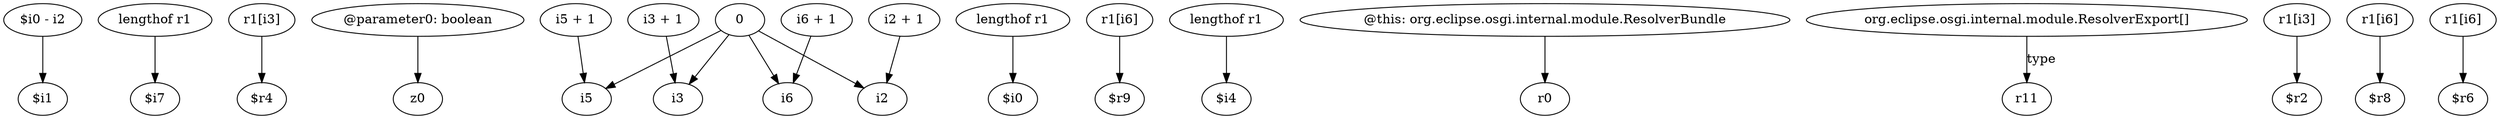 digraph g {
0[label="$i0 - i2"]
1[label="$i1"]
0->1[label=""]
2[label="lengthof r1"]
3[label="$i7"]
2->3[label=""]
4[label="r1[i3]"]
5[label="$r4"]
4->5[label=""]
6[label="@parameter0: boolean"]
7[label="z0"]
6->7[label=""]
8[label="0"]
9[label="i3"]
8->9[label=""]
10[label="i3 + 1"]
10->9[label=""]
11[label="lengthof r1"]
12[label="$i0"]
11->12[label=""]
13[label="i5 + 1"]
14[label="i5"]
13->14[label=""]
15[label="r1[i6]"]
16[label="$r9"]
15->16[label=""]
17[label="lengthof r1"]
18[label="$i4"]
17->18[label=""]
19[label="@this: org.eclipse.osgi.internal.module.ResolverBundle"]
20[label="r0"]
19->20[label=""]
21[label="org.eclipse.osgi.internal.module.ResolverExport[]"]
22[label="r11"]
21->22[label="type"]
23[label="i6"]
8->23[label=""]
24[label="i2"]
8->24[label=""]
25[label="r1[i3]"]
26[label="$r2"]
25->26[label=""]
8->14[label=""]
27[label="r1[i6]"]
28[label="$r8"]
27->28[label=""]
29[label="i6 + 1"]
29->23[label=""]
30[label="r1[i6]"]
31[label="$r6"]
30->31[label=""]
32[label="i2 + 1"]
32->24[label=""]
}